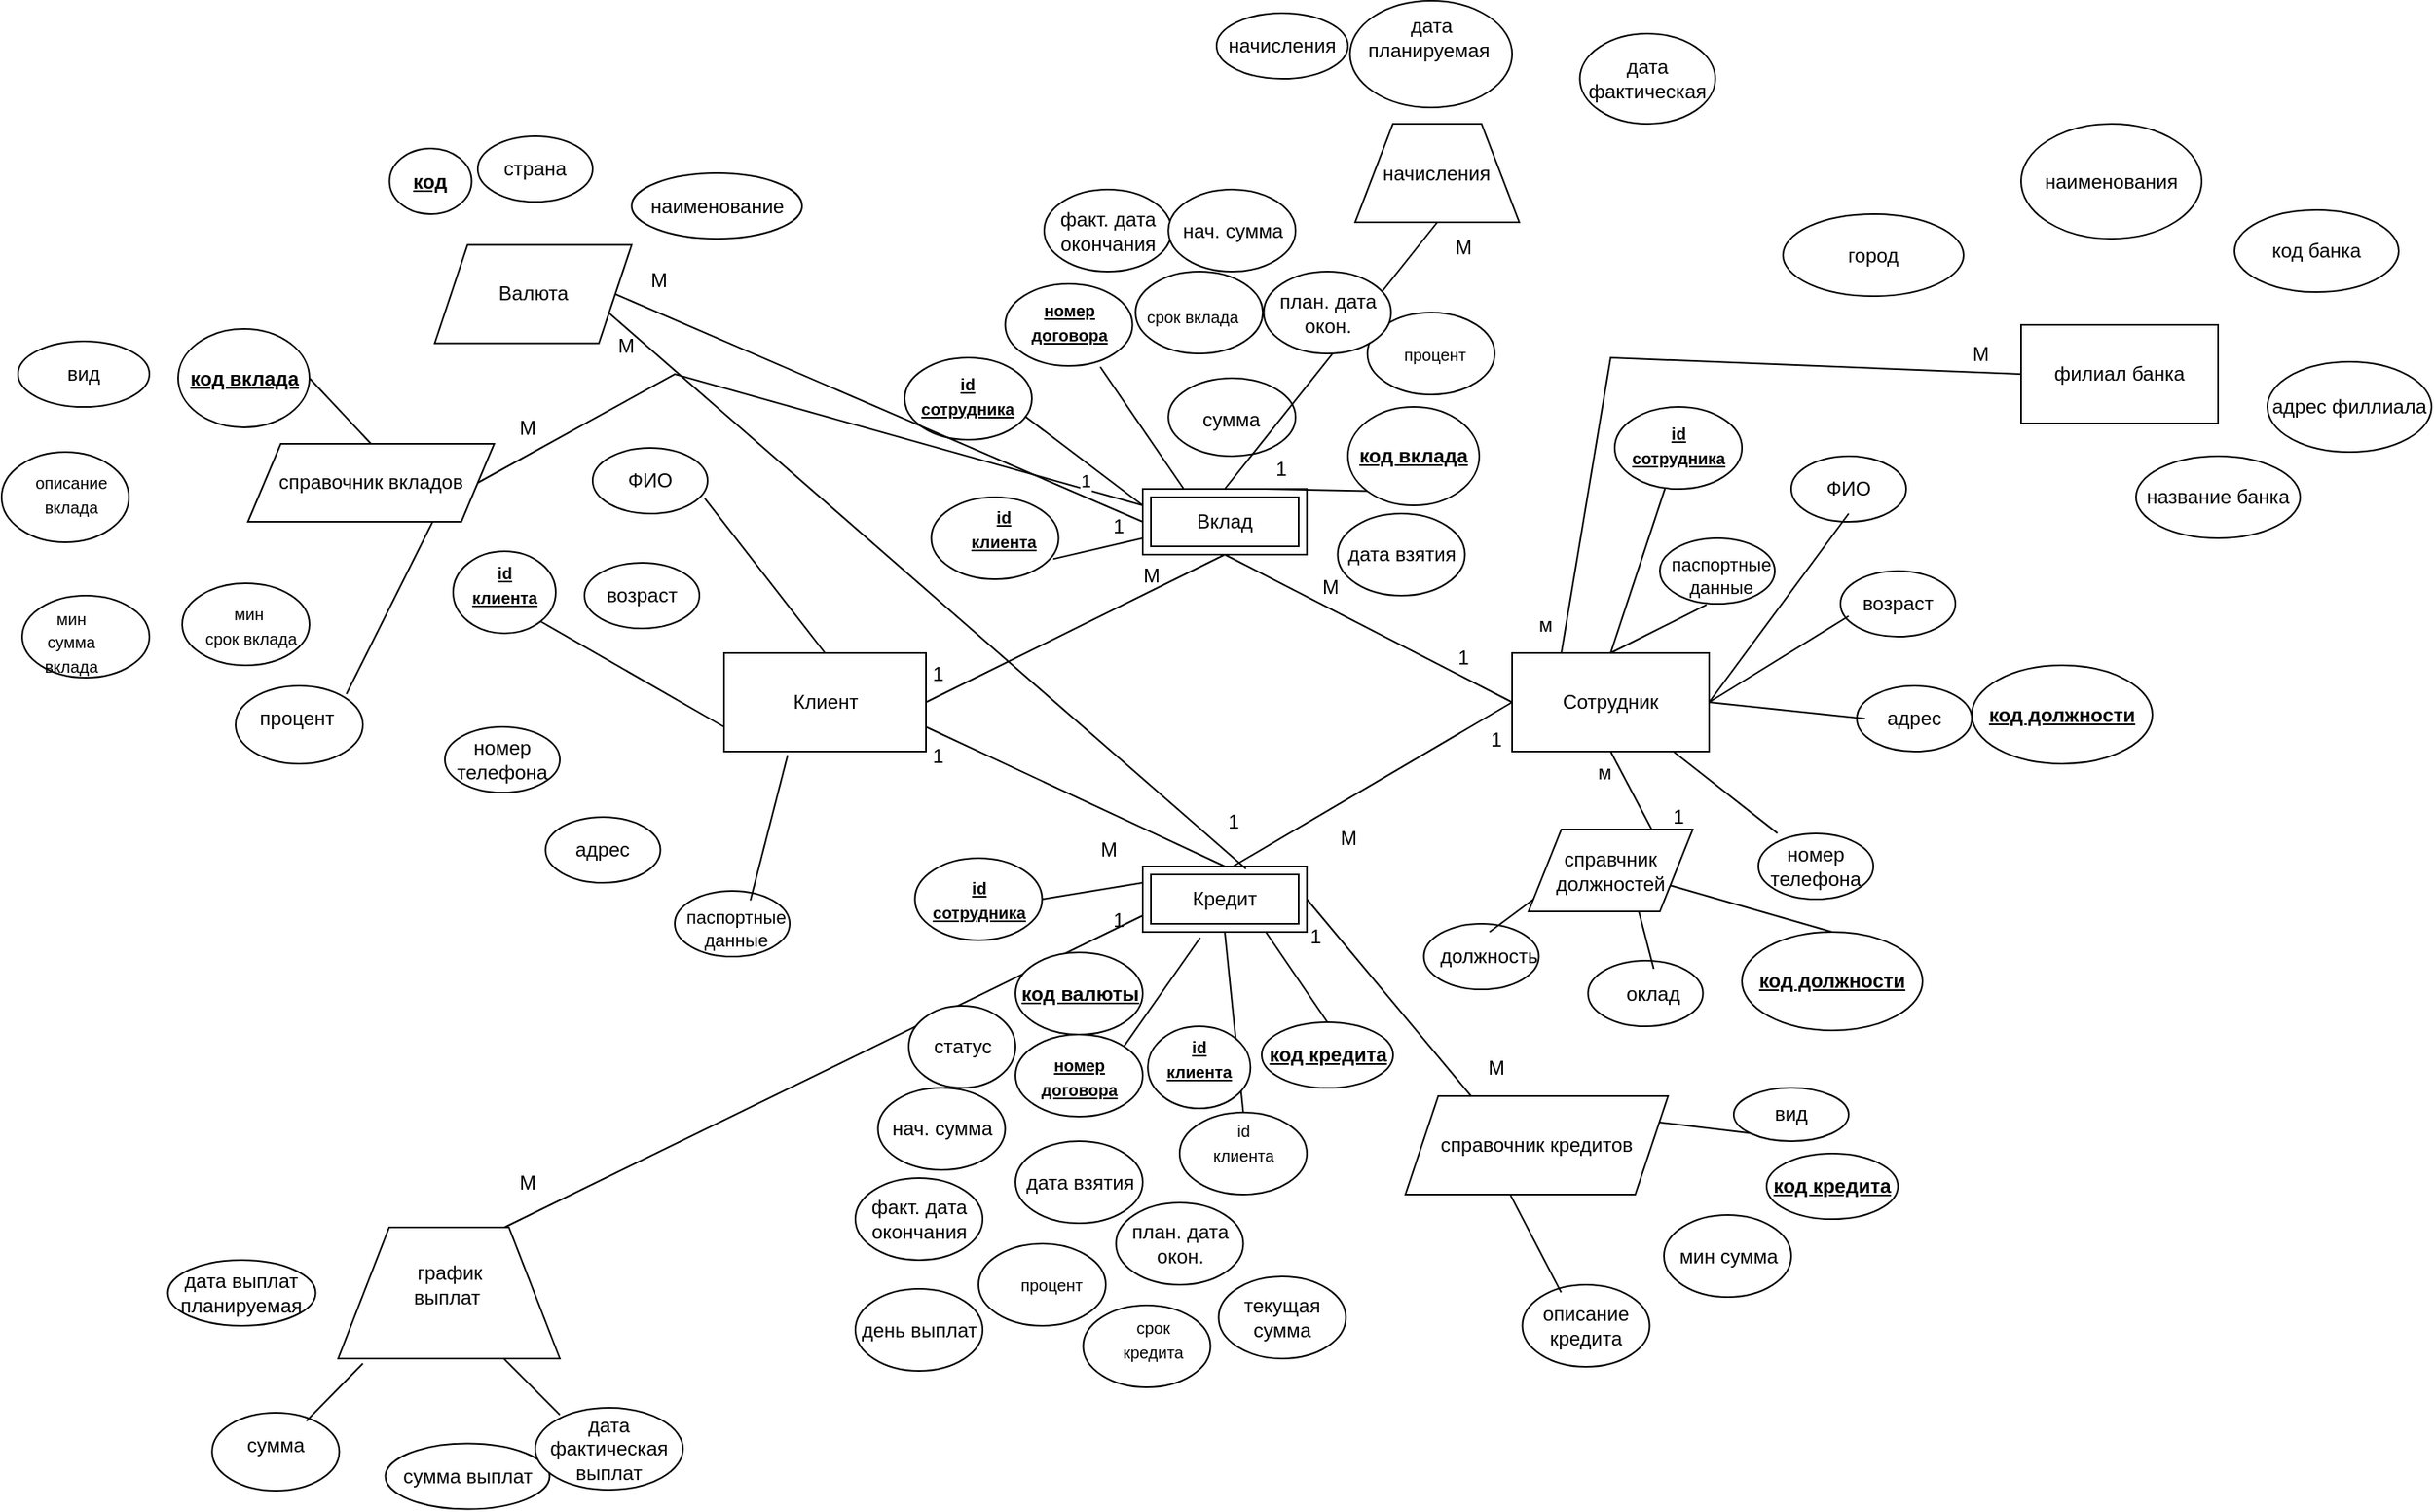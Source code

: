 <mxfile version="21.2.9" type="device">
  <diagram id="R2lEEEUBdFMjLlhIrx00" name="Page-1">
    <mxGraphModel dx="2770" dy="1812" grid="1" gridSize="10" guides="1" tooltips="1" connect="1" arrows="1" fold="1" page="1" pageScale="1" pageWidth="1100" pageHeight="850" math="0" shadow="0" extFonts="Permanent Marker^https://fonts.googleapis.com/css?family=Permanent+Marker">
      <root>
        <mxCell id="0" />
        <mxCell id="1" parent="0" />
        <mxCell id="oNR4TydqRhxskAE6kmzp-1" value="" style="rounded=0;whiteSpace=wrap;html=1;flipH=1;flipV=1;direction=west;" parent="1" vertex="1">
          <mxGeometry x="230" y="340" width="123" height="60" as="geometry" />
        </mxCell>
        <mxCell id="oNR4TydqRhxskAE6kmzp-2" value="Клиент" style="text;strokeColor=none;align=center;fillColor=none;html=1;verticalAlign=middle;whiteSpace=wrap;rounded=0;" parent="1" vertex="1">
          <mxGeometry x="261.5" y="355" width="60" height="30" as="geometry" />
        </mxCell>
        <mxCell id="oNR4TydqRhxskAE6kmzp-7" value="" style="rounded=0;whiteSpace=wrap;html=1;" parent="1" vertex="1">
          <mxGeometry x="710" y="340" width="120" height="60" as="geometry" />
        </mxCell>
        <mxCell id="oNR4TydqRhxskAE6kmzp-8" value="Сотрудник" style="text;strokeColor=none;align=center;fillColor=none;html=1;verticalAlign=middle;whiteSpace=wrap;rounded=0;" parent="1" vertex="1">
          <mxGeometry x="740" y="355" width="60" height="30" as="geometry" />
        </mxCell>
        <mxCell id="oNR4TydqRhxskAE6kmzp-9" value="" style="endArrow=none;html=1;rounded=0;entryX=0;entryY=0.5;entryDx=0;entryDy=0;" parent="1" target="oNR4TydqRhxskAE6kmzp-7" edge="1">
          <mxGeometry width="50" height="50" relative="1" as="geometry">
            <mxPoint x="540" y="470" as="sourcePoint" />
            <mxPoint x="570" y="340" as="targetPoint" />
          </mxGeometry>
        </mxCell>
        <mxCell id="oNR4TydqRhxskAE6kmzp-10" value="" style="endArrow=none;html=1;rounded=0;exitX=0;exitY=0.5;exitDx=0;exitDy=0;entryX=0.5;entryY=1;entryDx=0;entryDy=0;" parent="1" source="oNR4TydqRhxskAE6kmzp-1" target="oNR4TydqRhxskAE6kmzp-11" edge="1">
          <mxGeometry width="50" height="50" relative="1" as="geometry">
            <mxPoint x="520" y="390" as="sourcePoint" />
            <mxPoint x="460" y="370" as="targetPoint" />
          </mxGeometry>
        </mxCell>
        <mxCell id="oNR4TydqRhxskAE6kmzp-11" value="Вклад" style="shape=ext;margin=3;double=1;whiteSpace=wrap;html=1;align=center;" parent="1" vertex="1">
          <mxGeometry x="485" y="240" width="100" height="40" as="geometry" />
        </mxCell>
        <mxCell id="oNR4TydqRhxskAE6kmzp-12" value="Кредит" style="shape=ext;margin=3;double=1;whiteSpace=wrap;html=1;align=center;" parent="1" vertex="1">
          <mxGeometry x="485" y="470" width="100" height="40" as="geometry" />
        </mxCell>
        <mxCell id="oNR4TydqRhxskAE6kmzp-15" value="" style="endArrow=none;html=1;rounded=0;entryX=0.5;entryY=0;entryDx=0;entryDy=0;exitX=0;exitY=0.25;exitDx=0;exitDy=0;" parent="1" source="oNR4TydqRhxskAE6kmzp-1" target="oNR4TydqRhxskAE6kmzp-12" edge="1">
          <mxGeometry relative="1" as="geometry">
            <mxPoint x="535" y="410" as="sourcePoint" />
            <mxPoint x="630" y="360" as="targetPoint" />
          </mxGeometry>
        </mxCell>
        <mxCell id="oNR4TydqRhxskAE6kmzp-16" value="" style="ellipse;whiteSpace=wrap;html=1;" parent="1" vertex="1">
          <mxGeometry x="772.5" y="190" width="77.5" height="50" as="geometry" />
        </mxCell>
        <mxCell id="oNR4TydqRhxskAE6kmzp-17" value="" style="ellipse;whiteSpace=wrap;html=1;" parent="1" vertex="1">
          <mxGeometry x="880" y="220" width="70" height="40" as="geometry" />
        </mxCell>
        <mxCell id="oNR4TydqRhxskAE6kmzp-18" value="" style="ellipse;whiteSpace=wrap;html=1;" parent="1" vertex="1">
          <mxGeometry x="910" y="290" width="70" height="40" as="geometry" />
        </mxCell>
        <mxCell id="oNR4TydqRhxskAE6kmzp-19" value="" style="ellipse;whiteSpace=wrap;html=1;" parent="1" vertex="1">
          <mxGeometry x="920" y="360" width="70" height="40" as="geometry" />
        </mxCell>
        <mxCell id="oNR4TydqRhxskAE6kmzp-20" value="&lt;u&gt;&lt;font style=&quot;font-size: 10px;&quot;&gt;&lt;b&gt;id сотрудника&lt;/b&gt;&lt;/font&gt;&lt;/u&gt;" style="text;strokeColor=none;align=center;fillColor=none;html=1;verticalAlign=middle;whiteSpace=wrap;rounded=0;" parent="1" vertex="1">
          <mxGeometry x="788.75" y="205" width="45" height="15" as="geometry" />
        </mxCell>
        <mxCell id="oNR4TydqRhxskAE6kmzp-24" value="ФИО&lt;span id=&quot;docs-internal-guid-433d567b-7fff-3257-ad19-15e13c9bf4bc&quot;&gt;&lt;/span&gt;&lt;span id=&quot;docs-internal-guid-433d567b-7fff-3257-ad19-15e13c9bf4bc&quot;&gt;&lt;/span&gt;&lt;span id=&quot;docs-internal-guid-433d567b-7fff-3257-ad19-15e13c9bf4bc&quot;&gt;&lt;/span&gt;" style="text;strokeColor=none;align=center;fillColor=none;html=1;verticalAlign=middle;whiteSpace=wrap;rounded=0;" parent="1" vertex="1">
          <mxGeometry x="885" y="225" width="60" height="30" as="geometry" />
        </mxCell>
        <mxCell id="oNR4TydqRhxskAE6kmzp-25" value="возраст" style="text;strokeColor=none;align=center;fillColor=none;html=1;verticalAlign=middle;whiteSpace=wrap;rounded=0;" parent="1" vertex="1">
          <mxGeometry x="915" y="295" width="60" height="30" as="geometry" />
        </mxCell>
        <mxCell id="oNR4TydqRhxskAE6kmzp-26" value="адрес" style="text;strokeColor=none;align=center;fillColor=none;html=1;verticalAlign=middle;whiteSpace=wrap;rounded=0;" parent="1" vertex="1">
          <mxGeometry x="925" y="365" width="60" height="30" as="geometry" />
        </mxCell>
        <mxCell id="oNR4TydqRhxskAE6kmzp-27" value="" style="ellipse;whiteSpace=wrap;html=1;" parent="1" vertex="1">
          <mxGeometry x="860" y="450" width="70" height="40" as="geometry" />
        </mxCell>
        <mxCell id="oNR4TydqRhxskAE6kmzp-28" value="номер телефона" style="text;strokeColor=none;align=center;fillColor=none;html=1;verticalAlign=middle;whiteSpace=wrap;rounded=0;" parent="1" vertex="1">
          <mxGeometry x="865" y="455" width="60" height="30" as="geometry" />
        </mxCell>
        <mxCell id="oNR4TydqRhxskAE6kmzp-29" value="" style="ellipse;whiteSpace=wrap;html=1;" parent="1" vertex="1">
          <mxGeometry x="800" y="270" width="70" height="40" as="geometry" />
        </mxCell>
        <mxCell id="oNR4TydqRhxskAE6kmzp-30" value="паспортные данные" style="text;strokeColor=none;align=center;fillColor=none;html=1;verticalAlign=middle;whiteSpace=wrap;rounded=0;fontSize=11;" parent="1" vertex="1">
          <mxGeometry x="805" y="275" width="65" height="35" as="geometry" />
        </mxCell>
        <mxCell id="oNR4TydqRhxskAE6kmzp-31" value="" style="ellipse;whiteSpace=wrap;html=1;" parent="1" vertex="1">
          <mxGeometry x="656.25" y="505" width="70" height="40" as="geometry" />
        </mxCell>
        <mxCell id="oNR4TydqRhxskAE6kmzp-32" value="должность" style="text;strokeColor=none;align=center;fillColor=none;html=1;verticalAlign=middle;whiteSpace=wrap;rounded=0;" parent="1" vertex="1">
          <mxGeometry x="666.25" y="510" width="60" height="30" as="geometry" />
        </mxCell>
        <mxCell id="oNR4TydqRhxskAE6kmzp-33" value="" style="ellipse;whiteSpace=wrap;html=1;" parent="1" vertex="1">
          <mxGeometry x="756.25" y="527.5" width="70" height="40" as="geometry" />
        </mxCell>
        <mxCell id="oNR4TydqRhxskAE6kmzp-35" value="оклад" style="text;strokeColor=none;align=center;fillColor=none;html=1;verticalAlign=middle;whiteSpace=wrap;rounded=0;" parent="1" vertex="1">
          <mxGeometry x="766.25" y="532.5" width="60" height="30" as="geometry" />
        </mxCell>
        <mxCell id="oNR4TydqRhxskAE6kmzp-40" value="" style="endArrow=none;html=1;rounded=0;entryX=0.5;entryY=0;entryDx=0;entryDy=0;" parent="1" source="oNR4TydqRhxskAE6kmzp-16" target="oNR4TydqRhxskAE6kmzp-7" edge="1">
          <mxGeometry relative="1" as="geometry">
            <mxPoint x="480" y="330" as="sourcePoint" />
            <mxPoint x="640" y="330" as="targetPoint" />
          </mxGeometry>
        </mxCell>
        <mxCell id="oNR4TydqRhxskAE6kmzp-46" value="" style="endArrow=none;html=1;rounded=0;entryX=0.406;entryY=1.015;entryDx=0;entryDy=0;entryPerimeter=0;exitX=0.5;exitY=0;exitDx=0;exitDy=0;" parent="1" source="oNR4TydqRhxskAE6kmzp-7" target="oNR4TydqRhxskAE6kmzp-29" edge="1">
          <mxGeometry relative="1" as="geometry">
            <mxPoint x="480" y="330" as="sourcePoint" />
            <mxPoint x="640" y="330" as="targetPoint" />
          </mxGeometry>
        </mxCell>
        <mxCell id="oNR4TydqRhxskAE6kmzp-47" value="" style="endArrow=none;html=1;rounded=0;entryX=0.5;entryY=1;entryDx=0;entryDy=0;exitX=1;exitY=0.5;exitDx=0;exitDy=0;" parent="1" source="oNR4TydqRhxskAE6kmzp-7" target="oNR4TydqRhxskAE6kmzp-24" edge="1">
          <mxGeometry relative="1" as="geometry">
            <mxPoint x="480" y="330" as="sourcePoint" />
            <mxPoint x="640" y="330" as="targetPoint" />
            <Array as="points" />
          </mxGeometry>
        </mxCell>
        <mxCell id="oNR4TydqRhxskAE6kmzp-48" value="" style="endArrow=none;html=1;rounded=0;entryX=1;entryY=0.5;entryDx=0;entryDy=0;exitX=0;exitY=0.75;exitDx=0;exitDy=0;" parent="1" source="oNR4TydqRhxskAE6kmzp-25" target="oNR4TydqRhxskAE6kmzp-7" edge="1">
          <mxGeometry relative="1" as="geometry">
            <mxPoint x="480" y="330" as="sourcePoint" />
            <mxPoint x="640" y="330" as="targetPoint" />
          </mxGeometry>
        </mxCell>
        <mxCell id="oNR4TydqRhxskAE6kmzp-49" value="" style="endArrow=none;html=1;rounded=0;entryX=0.5;entryY=0;entryDx=0;entryDy=0;" parent="1" target="oNR4TydqRhxskAE6kmzp-32" edge="1">
          <mxGeometry relative="1" as="geometry">
            <mxPoint x="750" y="470" as="sourcePoint" />
            <mxPoint x="640" y="330" as="targetPoint" />
          </mxGeometry>
        </mxCell>
        <mxCell id="oNR4TydqRhxskAE6kmzp-50" value="" style="endArrow=none;html=1;rounded=0;entryX=0.166;entryY=-0.005;entryDx=0;entryDy=0;entryPerimeter=0;" parent="1" source="oNR4TydqRhxskAE6kmzp-7" target="oNR4TydqRhxskAE6kmzp-27" edge="1">
          <mxGeometry relative="1" as="geometry">
            <mxPoint x="925" y="530" as="sourcePoint" />
            <mxPoint x="1085" y="530" as="targetPoint" />
            <Array as="points" />
          </mxGeometry>
        </mxCell>
        <mxCell id="oNR4TydqRhxskAE6kmzp-52" value="" style="endArrow=none;html=1;rounded=0;entryX=0;entryY=0.5;entryDx=0;entryDy=0;" parent="1" target="oNR4TydqRhxskAE6kmzp-26" edge="1">
          <mxGeometry relative="1" as="geometry">
            <mxPoint x="830" y="370" as="sourcePoint" />
            <mxPoint x="770" y="290" as="targetPoint" />
          </mxGeometry>
        </mxCell>
        <mxCell id="oNR4TydqRhxskAE6kmzp-53" value="" style="endArrow=none;html=1;rounded=0;entryX=0.5;entryY=0;entryDx=0;entryDy=0;" parent="1" target="oNR4TydqRhxskAE6kmzp-35" edge="1">
          <mxGeometry relative="1" as="geometry">
            <mxPoint x="780" y="470" as="sourcePoint" />
            <mxPoint x="770" y="290" as="targetPoint" />
          </mxGeometry>
        </mxCell>
        <mxCell id="oNR4TydqRhxskAE6kmzp-58" value="" style="ellipse;whiteSpace=wrap;html=1;" parent="1" vertex="1">
          <mxGeometry x="340" y="160" width="77.5" height="50" as="geometry" />
        </mxCell>
        <mxCell id="oNR4TydqRhxskAE6kmzp-59" value="&lt;span&gt;&lt;font style=&quot;font-size: 10px;&quot;&gt;&lt;span&gt;&lt;b&gt;&lt;u&gt;id сотрудника&lt;/u&gt;&lt;/b&gt;&lt;/span&gt;&lt;/font&gt;&lt;/span&gt;" style="text;strokeColor=none;align=center;fillColor=none;html=1;verticalAlign=middle;whiteSpace=wrap;rounded=0;fontStyle=0" parent="1" vertex="1">
          <mxGeometry x="356.25" y="175" width="45" height="15" as="geometry" />
        </mxCell>
        <mxCell id="oNR4TydqRhxskAE6kmzp-60" value="" style="ellipse;whiteSpace=wrap;html=1;" parent="1" vertex="1">
          <mxGeometry x="346.25" y="465" width="77.5" height="50" as="geometry" />
        </mxCell>
        <mxCell id="oNR4TydqRhxskAE6kmzp-61" value="&lt;font style=&quot;font-size: 10px;&quot;&gt;&lt;u&gt;&lt;b&gt;id сотрудника&lt;/b&gt;&lt;/u&gt;&lt;/font&gt;" style="text;strokeColor=none;align=center;fillColor=none;html=1;verticalAlign=middle;whiteSpace=wrap;rounded=0;" parent="1" vertex="1">
          <mxGeometry x="362.5" y="482.5" width="45" height="15" as="geometry" />
        </mxCell>
        <mxCell id="oNR4TydqRhxskAE6kmzp-62" value="" style="ellipse;whiteSpace=wrap;html=1;" parent="1" vertex="1">
          <mxGeometry x="65" y="278" width="62.5" height="50" as="geometry" />
        </mxCell>
        <mxCell id="oNR4TydqRhxskAE6kmzp-63" value="&lt;u&gt;&lt;font style=&quot;font-size: 10px;&quot;&gt;&lt;b&gt;id клиента&lt;/b&gt;&lt;/font&gt;&lt;/u&gt;" style="text;strokeColor=none;align=center;fillColor=none;html=1;verticalAlign=middle;whiteSpace=wrap;rounded=0;" parent="1" vertex="1">
          <mxGeometry x="73.75" y="290" width="45" height="15" as="geometry" />
        </mxCell>
        <mxCell id="oNR4TydqRhxskAE6kmzp-64" value="" style="ellipse;whiteSpace=wrap;html=1;" parent="1" vertex="1">
          <mxGeometry x="401.25" y="115" width="77.5" height="50" as="geometry" />
        </mxCell>
        <mxCell id="oNR4TydqRhxskAE6kmzp-65" value="&lt;span style=&quot;font-size: 10px;&quot;&gt;&lt;b&gt;&lt;u&gt;номер договора&lt;/u&gt;&lt;/b&gt;&lt;/span&gt;" style="text;strokeColor=none;align=center;fillColor=none;html=1;verticalAlign=middle;whiteSpace=wrap;rounded=0;fontStyle=0" parent="1" vertex="1">
          <mxGeometry x="417.5" y="130" width="45" height="15" as="geometry" />
        </mxCell>
        <mxCell id="oNR4TydqRhxskAE6kmzp-67" value="" style="ellipse;whiteSpace=wrap;html=1;" parent="1" vertex="1">
          <mxGeometry x="407.5" y="572.5" width="77.5" height="50" as="geometry" />
        </mxCell>
        <mxCell id="oNR4TydqRhxskAE6kmzp-68" value="&lt;span style=&quot;font-size: 10px;&quot;&gt;&lt;b&gt;&lt;u&gt;номер договора&lt;/u&gt;&lt;/b&gt;&lt;/span&gt;" style="text;strokeColor=none;align=center;fillColor=none;html=1;verticalAlign=middle;whiteSpace=wrap;rounded=0;fontStyle=0" parent="1" vertex="1">
          <mxGeometry x="423.75" y="590" width="45" height="15" as="geometry" />
        </mxCell>
        <mxCell id="oNR4TydqRhxskAE6kmzp-70" value="" style="ellipse;whiteSpace=wrap;html=1;" parent="1" vertex="1">
          <mxGeometry x="507.5" y="620" width="77.5" height="50" as="geometry" />
        </mxCell>
        <mxCell id="oNR4TydqRhxskAE6kmzp-71" value="&lt;span&gt;&lt;font style=&quot;font-size: 10px;&quot;&gt;&lt;span&gt;id клиента&lt;/span&gt;&lt;/font&gt;&lt;/span&gt;" style="text;strokeColor=none;align=center;fillColor=none;html=1;verticalAlign=middle;whiteSpace=wrap;rounded=0;fontStyle=0" parent="1" vertex="1">
          <mxGeometry x="523.75" y="630" width="45" height="15" as="geometry" />
        </mxCell>
        <mxCell id="oNR4TydqRhxskAE6kmzp-72" value="" style="ellipse;whiteSpace=wrap;html=1;" parent="1" vertex="1">
          <mxGeometry x="356.25" y="245" width="77.5" height="50" as="geometry" />
        </mxCell>
        <mxCell id="oNR4TydqRhxskAE6kmzp-73" value="&lt;span&gt;&lt;font style=&quot;font-size: 10px;&quot;&gt;&lt;span&gt;&lt;b&gt;&lt;u&gt;id клиента&lt;/u&gt;&lt;/b&gt;&lt;/span&gt;&lt;/font&gt;&lt;/span&gt;" style="text;strokeColor=none;align=center;fillColor=none;html=1;verticalAlign=middle;whiteSpace=wrap;rounded=0;fontStyle=0" parent="1" vertex="1">
          <mxGeometry x="377.5" y="255" width="45" height="17.5" as="geometry" />
        </mxCell>
        <mxCell id="oNR4TydqRhxskAE6kmzp-77" value="" style="ellipse;whiteSpace=wrap;html=1;" parent="1" vertex="1">
          <mxGeometry x="-210" y="217.5" width="77.5" height="55" as="geometry" />
        </mxCell>
        <mxCell id="oNR4TydqRhxskAE6kmzp-78" value="&lt;span style=&quot;font-size: 10px;&quot;&gt;&lt;span&gt;&lt;span&gt;описание вклада&lt;/span&gt;&lt;/span&gt;&lt;/span&gt;" style="text;strokeColor=none;align=center;fillColor=none;html=1;verticalAlign=middle;whiteSpace=wrap;rounded=0;fontStyle=0" parent="1" vertex="1">
          <mxGeometry x="-190" y="235" width="45" height="15" as="geometry" />
        </mxCell>
        <mxCell id="oNR4TydqRhxskAE6kmzp-80" value="" style="ellipse;whiteSpace=wrap;html=1;" parent="1" vertex="1">
          <mxGeometry x="-100" y="297.5" width="77.5" height="50" as="geometry" />
        </mxCell>
        <mxCell id="oNR4TydqRhxskAE6kmzp-81" value="&lt;div style=&quot;&quot;&gt;&lt;span style=&quot;font-size: 10px; background-color: initial;&quot;&gt;мин&amp;nbsp;&lt;/span&gt;&lt;/div&gt;&lt;div style=&quot;&quot;&gt;&lt;span style=&quot;font-size: 10px; background-color: initial;&quot;&gt;срок вклада&lt;/span&gt;&lt;/div&gt;&lt;span id=&quot;docs-internal-guid-98b2df51-7fff-02cc-35b9-9155e694b9e8&quot;&gt;&lt;/span&gt;" style="text;strokeColor=none;align=center;fillColor=none;html=1;verticalAlign=middle;whiteSpace=wrap;rounded=0;fontStyle=0" parent="1" vertex="1">
          <mxGeometry x="-100" y="315" width="83.75" height="15" as="geometry" />
        </mxCell>
        <mxCell id="oNR4TydqRhxskAE6kmzp-84" value="" style="ellipse;whiteSpace=wrap;html=1;" parent="1" vertex="1">
          <mxGeometry x="-197.5" y="305" width="77.5" height="50" as="geometry" />
        </mxCell>
        <mxCell id="oNR4TydqRhxskAE6kmzp-85" value="&lt;span style=&quot;font-size: 10px;&quot;&gt;мин сумма вклада&lt;/span&gt;" style="text;strokeColor=none;align=center;fillColor=none;html=1;verticalAlign=middle;whiteSpace=wrap;rounded=0;fontStyle=0" parent="1" vertex="1">
          <mxGeometry x="-190" y="325" width="45" height="15" as="geometry" />
        </mxCell>
        <mxCell id="oNR4TydqRhxskAE6kmzp-86" value="" style="ellipse;whiteSpace=wrap;html=1;" parent="1" vertex="1">
          <mxGeometry x="621.88" y="132.5" width="77.5" height="50" as="geometry" />
        </mxCell>
        <mxCell id="oNR4TydqRhxskAE6kmzp-87" value="&lt;span style=&quot;font-size: 10px;&quot;&gt;процент&amp;nbsp;&lt;/span&gt;" style="text;strokeColor=none;align=center;fillColor=none;html=1;verticalAlign=middle;whiteSpace=wrap;rounded=0;fontStyle=0" parent="1" vertex="1">
          <mxGeometry x="641.88" y="150" width="45" height="15" as="geometry" />
        </mxCell>
        <mxCell id="oNR4TydqRhxskAE6kmzp-93" value="" style="ellipse;whiteSpace=wrap;html=1;" parent="1" vertex="1">
          <mxGeometry x="480.63" y="107.5" width="77.5" height="50" as="geometry" />
        </mxCell>
        <mxCell id="oNR4TydqRhxskAE6kmzp-94" value="&lt;span style=&quot;font-size: 10px;&quot;&gt;срок вклада&lt;/span&gt;" style="text;strokeColor=none;align=center;fillColor=none;html=1;verticalAlign=middle;whiteSpace=wrap;rounded=0;fontStyle=0" parent="1" vertex="1">
          <mxGeometry x="471.25" y="127.5" width="88.75" height="15" as="geometry" />
        </mxCell>
        <mxCell id="oNR4TydqRhxskAE6kmzp-102" value="" style="endArrow=none;html=1;rounded=0;entryX=0.25;entryY=0;entryDx=0;entryDy=0;exitX=0.747;exitY=1.013;exitDx=0;exitDy=0;exitPerimeter=0;" parent="1" source="oNR4TydqRhxskAE6kmzp-64" target="oNR4TydqRhxskAE6kmzp-11" edge="1">
          <mxGeometry relative="1" as="geometry">
            <mxPoint x="430" y="390" as="sourcePoint" />
            <mxPoint x="590" y="390" as="targetPoint" />
          </mxGeometry>
        </mxCell>
        <mxCell id="oNR4TydqRhxskAE6kmzp-105" value="" style="endArrow=none;html=1;rounded=0;exitX=0.95;exitY=0.719;exitDx=0;exitDy=0;exitPerimeter=0;entryX=0;entryY=0.25;entryDx=0;entryDy=0;" parent="1" source="oNR4TydqRhxskAE6kmzp-58" target="oNR4TydqRhxskAE6kmzp-11" edge="1">
          <mxGeometry relative="1" as="geometry">
            <mxPoint x="430" y="390" as="sourcePoint" />
            <mxPoint x="590" y="390" as="targetPoint" />
          </mxGeometry>
        </mxCell>
        <mxCell id="oNR4TydqRhxskAE6kmzp-110" value="" style="endArrow=none;html=1;rounded=0;exitX=0.958;exitY=0.754;exitDx=0;exitDy=0;exitPerimeter=0;entryX=0;entryY=0.75;entryDx=0;entryDy=0;" parent="1" source="oNR4TydqRhxskAE6kmzp-72" target="oNR4TydqRhxskAE6kmzp-11" edge="1">
          <mxGeometry relative="1" as="geometry">
            <mxPoint x="430" y="390" as="sourcePoint" />
            <mxPoint x="590" y="390" as="targetPoint" />
          </mxGeometry>
        </mxCell>
        <mxCell id="oNR4TydqRhxskAE6kmzp-115" value="описание кредита" style="ellipse;whiteSpace=wrap;html=1;" parent="1" vertex="1">
          <mxGeometry x="716.25" y="725" width="77.5" height="50" as="geometry" />
        </mxCell>
        <mxCell id="oNR4TydqRhxskAE6kmzp-121" value="" style="ellipse;whiteSpace=wrap;html=1;" parent="1" vertex="1">
          <mxGeometry x="150" y="215" width="70" height="40" as="geometry" />
        </mxCell>
        <mxCell id="oNR4TydqRhxskAE6kmzp-122" value="ФИО&lt;span id=&quot;docs-internal-guid-433d567b-7fff-3257-ad19-15e13c9bf4bc&quot;&gt;&lt;/span&gt;&lt;span id=&quot;docs-internal-guid-433d567b-7fff-3257-ad19-15e13c9bf4bc&quot;&gt;&lt;/span&gt;&lt;span id=&quot;docs-internal-guid-433d567b-7fff-3257-ad19-15e13c9bf4bc&quot;&gt;&lt;/span&gt;" style="text;strokeColor=none;align=center;fillColor=none;html=1;verticalAlign=middle;whiteSpace=wrap;rounded=0;" parent="1" vertex="1">
          <mxGeometry x="155" y="220" width="60" height="30" as="geometry" />
        </mxCell>
        <mxCell id="oNR4TydqRhxskAE6kmzp-123" value="" style="ellipse;whiteSpace=wrap;html=1;" parent="1" vertex="1">
          <mxGeometry x="145" y="285" width="70" height="40" as="geometry" />
        </mxCell>
        <mxCell id="oNR4TydqRhxskAE6kmzp-124" value="возраст" style="text;strokeColor=none;align=center;fillColor=none;html=1;verticalAlign=middle;whiteSpace=wrap;rounded=0;" parent="1" vertex="1">
          <mxGeometry x="150" y="290" width="60" height="30" as="geometry" />
        </mxCell>
        <mxCell id="oNR4TydqRhxskAE6kmzp-127" value="" style="ellipse;whiteSpace=wrap;html=1;" parent="1" vertex="1">
          <mxGeometry x="121.25" y="440" width="70" height="40" as="geometry" />
        </mxCell>
        <mxCell id="oNR4TydqRhxskAE6kmzp-128" value="адрес" style="text;strokeColor=none;align=center;fillColor=none;html=1;verticalAlign=middle;whiteSpace=wrap;rounded=0;" parent="1" vertex="1">
          <mxGeometry x="126.25" y="445" width="60" height="30" as="geometry" />
        </mxCell>
        <mxCell id="oNR4TydqRhxskAE6kmzp-129" value="" style="ellipse;whiteSpace=wrap;html=1;" parent="1" vertex="1">
          <mxGeometry x="60" y="385" width="70" height="40" as="geometry" />
        </mxCell>
        <mxCell id="oNR4TydqRhxskAE6kmzp-130" value="номер телефона" style="text;strokeColor=none;align=center;fillColor=none;html=1;verticalAlign=middle;whiteSpace=wrap;rounded=0;" parent="1" vertex="1">
          <mxGeometry x="65" y="390" width="60" height="30" as="geometry" />
        </mxCell>
        <mxCell id="oNR4TydqRhxskAE6kmzp-131" value="" style="ellipse;whiteSpace=wrap;html=1;" parent="1" vertex="1">
          <mxGeometry x="200" y="485" width="70" height="40" as="geometry" />
        </mxCell>
        <mxCell id="oNR4TydqRhxskAE6kmzp-132" value="паспортные данные" style="text;strokeColor=none;align=center;fillColor=none;html=1;verticalAlign=middle;whiteSpace=wrap;rounded=0;fontSize=11;" parent="1" vertex="1">
          <mxGeometry x="205" y="490" width="65" height="35" as="geometry" />
        </mxCell>
        <mxCell id="oNR4TydqRhxskAE6kmzp-133" value="" style="endArrow=none;html=1;rounded=0;entryX=0.315;entryY=1.038;entryDx=0;entryDy=0;entryPerimeter=0;exitX=0.632;exitY=0.02;exitDx=0;exitDy=0;exitPerimeter=0;" parent="1" source="oNR4TydqRhxskAE6kmzp-132" target="oNR4TydqRhxskAE6kmzp-1" edge="1">
          <mxGeometry width="50" height="50" relative="1" as="geometry">
            <mxPoint x="240" y="480" as="sourcePoint" />
            <mxPoint x="590" y="430" as="targetPoint" />
          </mxGeometry>
        </mxCell>
        <mxCell id="oNR4TydqRhxskAE6kmzp-135" value="" style="ellipse;whiteSpace=wrap;html=1;" parent="1" vertex="1">
          <mxGeometry x="611.25" y="-57.5" width="98.75" height="65" as="geometry" />
        </mxCell>
        <mxCell id="oNR4TydqRhxskAE6kmzp-137" value="дата планируемая&amp;nbsp;" style="text;strokeColor=none;align=center;fillColor=none;html=1;verticalAlign=middle;whiteSpace=wrap;rounded=0;" parent="1" vertex="1">
          <mxGeometry x="641.25" y="-47.5" width="40" height="25" as="geometry" />
        </mxCell>
        <mxCell id="oNR4TydqRhxskAE6kmzp-140" value="" style="ellipse;whiteSpace=wrap;html=1;" parent="1" vertex="1">
          <mxGeometry x="500.63" y="172.5" width="77.5" height="47.5" as="geometry" />
        </mxCell>
        <mxCell id="oNR4TydqRhxskAE6kmzp-141" value="сумма" style="text;strokeColor=none;align=center;fillColor=none;html=1;verticalAlign=middle;whiteSpace=wrap;rounded=0;" parent="1" vertex="1">
          <mxGeometry x="509.38" y="182.5" width="60" height="30" as="geometry" />
        </mxCell>
        <mxCell id="oNR4TydqRhxskAE6kmzp-142" value="" style="ellipse;whiteSpace=wrap;html=1;" parent="1" vertex="1">
          <mxGeometry x="-67.5" y="360" width="77.5" height="47.5" as="geometry" />
        </mxCell>
        <mxCell id="oNR4TydqRhxskAE6kmzp-143" value="процент" style="text;strokeColor=none;align=center;fillColor=none;html=1;verticalAlign=middle;whiteSpace=wrap;rounded=0;" parent="1" vertex="1">
          <mxGeometry x="-60" y="365" width="60" height="30" as="geometry" />
        </mxCell>
        <mxCell id="oNR4TydqRhxskAE6kmzp-146" value="" style="endArrow=none;html=1;rounded=0;entryX=0.975;entryY=0.766;entryDx=0;entryDy=0;entryPerimeter=0;exitX=0.5;exitY=1;exitDx=0;exitDy=0;" parent="1" source="oNR4TydqRhxskAE6kmzp-1" target="oNR4TydqRhxskAE6kmzp-121" edge="1">
          <mxGeometry width="50" height="50" relative="1" as="geometry">
            <mxPoint x="600" y="420" as="sourcePoint" />
            <mxPoint x="650" y="370" as="targetPoint" />
          </mxGeometry>
        </mxCell>
        <mxCell id="oNR4TydqRhxskAE6kmzp-150" value="" style="ellipse;whiteSpace=wrap;html=1;" parent="1" vertex="1">
          <mxGeometry x="385" y="700" width="77.5" height="50" as="geometry" />
        </mxCell>
        <mxCell id="oNR4TydqRhxskAE6kmzp-151" value="&lt;span style=&quot;font-size: 10px;&quot;&gt;процент&amp;nbsp;&lt;/span&gt;" style="text;strokeColor=none;align=center;fillColor=none;html=1;verticalAlign=middle;whiteSpace=wrap;rounded=0;fontStyle=0" parent="1" vertex="1">
          <mxGeometry x="382.5" y="717.5" width="96.25" height="15" as="geometry" />
        </mxCell>
        <mxCell id="oNR4TydqRhxskAE6kmzp-152" value="" style="ellipse;whiteSpace=wrap;html=1;" parent="1" vertex="1">
          <mxGeometry x="448.75" y="737.5" width="77.5" height="50" as="geometry" />
        </mxCell>
        <mxCell id="oNR4TydqRhxskAE6kmzp-153" value="&lt;span style=&quot;font-size: 10px;&quot;&gt;срок кредита&lt;/span&gt;" style="text;strokeColor=none;align=center;fillColor=none;html=1;verticalAlign=middle;whiteSpace=wrap;rounded=0;fontStyle=0" parent="1" vertex="1">
          <mxGeometry x="468.75" y="737.5" width="45" height="40" as="geometry" />
        </mxCell>
        <mxCell id="oNR4TydqRhxskAE6kmzp-154" value="" style="ellipse;whiteSpace=wrap;html=1;" parent="1" vertex="1">
          <mxGeometry x="-81.83" y="803" width="77.5" height="47.5" as="geometry" />
        </mxCell>
        <mxCell id="oNR4TydqRhxskAE6kmzp-155" value="сумма" style="text;strokeColor=none;align=center;fillColor=none;html=1;verticalAlign=middle;whiteSpace=wrap;rounded=0;" parent="1" vertex="1">
          <mxGeometry x="-73.08" y="808" width="60" height="30" as="geometry" />
        </mxCell>
        <mxCell id="oNR4TydqRhxskAE6kmzp-162" value="" style="endArrow=none;html=1;rounded=0;entryX=0;entryY=0.25;entryDx=0;entryDy=0;exitX=1;exitY=0.5;exitDx=0;exitDy=0;" parent="1" source="oNR4TydqRhxskAE6kmzp-60" target="oNR4TydqRhxskAE6kmzp-12" edge="1">
          <mxGeometry width="50" height="50" relative="1" as="geometry">
            <mxPoint x="460" y="400" as="sourcePoint" />
            <mxPoint x="510" y="350" as="targetPoint" />
          </mxGeometry>
        </mxCell>
        <mxCell id="oNR4TydqRhxskAE6kmzp-163" value="" style="endArrow=none;html=1;rounded=0;entryX=0.35;entryY=1.088;entryDx=0;entryDy=0;entryPerimeter=0;exitX=1;exitY=0;exitDx=0;exitDy=0;" parent="1" source="oNR4TydqRhxskAE6kmzp-67" target="oNR4TydqRhxskAE6kmzp-12" edge="1">
          <mxGeometry width="50" height="50" relative="1" as="geometry">
            <mxPoint x="460" y="400" as="sourcePoint" />
            <mxPoint x="510" y="350" as="targetPoint" />
          </mxGeometry>
        </mxCell>
        <mxCell id="oNR4TydqRhxskAE6kmzp-164" value="" style="endArrow=none;html=1;rounded=0;entryX=0.5;entryY=1;entryDx=0;entryDy=0;exitX=0.5;exitY=0;exitDx=0;exitDy=0;" parent="1" source="oNR4TydqRhxskAE6kmzp-70" target="oNR4TydqRhxskAE6kmzp-12" edge="1">
          <mxGeometry width="50" height="50" relative="1" as="geometry">
            <mxPoint x="460" y="400" as="sourcePoint" />
            <mxPoint x="510" y="350" as="targetPoint" />
          </mxGeometry>
        </mxCell>
        <mxCell id="vTZUlPKoxfE3niIYJKXx-1" value="Валюта" style="shape=parallelogram;perimeter=parallelogramPerimeter;whiteSpace=wrap;html=1;fixedSize=1;" parent="1" vertex="1">
          <mxGeometry x="53.75" y="91.25" width="120" height="60" as="geometry" />
        </mxCell>
        <mxCell id="vTZUlPKoxfE3niIYJKXx-2" value="&lt;b&gt;&lt;u&gt;код&lt;/u&gt;&lt;/b&gt;" style="ellipse;whiteSpace=wrap;html=1;" parent="1" vertex="1">
          <mxGeometry x="26.25" y="32.5" width="50" height="40" as="geometry" />
        </mxCell>
        <mxCell id="vTZUlPKoxfE3niIYJKXx-3" value="страна" style="ellipse;whiteSpace=wrap;html=1;" parent="1" vertex="1">
          <mxGeometry x="80" y="25" width="70" height="40" as="geometry" />
        </mxCell>
        <mxCell id="vTZUlPKoxfE3niIYJKXx-4" value="наименование" style="ellipse;whiteSpace=wrap;html=1;" parent="1" vertex="1">
          <mxGeometry x="173.75" y="47.5" width="103.75" height="40" as="geometry" />
        </mxCell>
        <mxCell id="vTZUlPKoxfE3niIYJKXx-6" value="справочник вкладов" style="shape=parallelogram;perimeter=parallelogramPerimeter;whiteSpace=wrap;html=1;fixedSize=1;" parent="1" vertex="1">
          <mxGeometry x="-60" y="212.5" width="150" height="47.5" as="geometry" />
        </mxCell>
        <mxCell id="vTZUlPKoxfE3niIYJKXx-8" value="вид" style="ellipse;whiteSpace=wrap;html=1;" parent="1" vertex="1">
          <mxGeometry x="-200" y="150" width="80" height="40" as="geometry" />
        </mxCell>
        <mxCell id="vTZUlPKoxfE3niIYJKXx-20" value="&lt;b&gt;&lt;u&gt;код вклада&lt;/u&gt;&lt;/b&gt;" style="ellipse;whiteSpace=wrap;html=1;" parent="1" vertex="1">
          <mxGeometry x="-102.5" y="142.5" width="80" height="60" as="geometry" />
        </mxCell>
        <mxCell id="vTZUlPKoxfE3niIYJKXx-21" value="" style="endArrow=none;html=1;rounded=0;entryX=0.5;entryY=1;entryDx=0;entryDy=0;exitX=0;exitY=0.5;exitDx=0;exitDy=0;" parent="1" source="oNR4TydqRhxskAE6kmzp-7" target="oNR4TydqRhxskAE6kmzp-11" edge="1">
          <mxGeometry width="50" height="50" relative="1" as="geometry">
            <mxPoint x="410" y="400" as="sourcePoint" />
            <mxPoint x="460" y="350" as="targetPoint" />
          </mxGeometry>
        </mxCell>
        <mxCell id="vTZUlPKoxfE3niIYJKXx-22" value="справочник кредитов" style="shape=parallelogram;perimeter=parallelogramPerimeter;whiteSpace=wrap;html=1;fixedSize=1;" parent="1" vertex="1">
          <mxGeometry x="645" y="610" width="160" height="60" as="geometry" />
        </mxCell>
        <mxCell id="vTZUlPKoxfE3niIYJKXx-26" value="" style="endArrow=none;html=1;rounded=0;exitX=1;exitY=0;exitDx=0;exitDy=0;entryX=0.75;entryY=1;entryDx=0;entryDy=0;" parent="1" source="oNR4TydqRhxskAE6kmzp-143" target="vTZUlPKoxfE3niIYJKXx-6" edge="1">
          <mxGeometry width="50" height="50" relative="1" as="geometry">
            <mxPoint x="350" y="380" as="sourcePoint" />
            <mxPoint x="400" y="330" as="targetPoint" />
          </mxGeometry>
        </mxCell>
        <mxCell id="vTZUlPKoxfE3niIYJKXx-29" value="начисления" style="ellipse;whiteSpace=wrap;html=1;" parent="1" vertex="1">
          <mxGeometry x="530" y="-50" width="80" height="40" as="geometry" />
        </mxCell>
        <mxCell id="vTZUlPKoxfE3niIYJKXx-31" value="дата выплат планируемая" style="ellipse;whiteSpace=wrap;html=1;" parent="1" vertex="1">
          <mxGeometry x="-108.75" y="710" width="90" height="40" as="geometry" />
        </mxCell>
        <mxCell id="vTZUlPKoxfE3niIYJKXx-33" value="сумма выплат" style="ellipse;whiteSpace=wrap;html=1;" parent="1" vertex="1">
          <mxGeometry x="23.75" y="821.79" width="100" height="40" as="geometry" />
        </mxCell>
        <mxCell id="vTZUlPKoxfE3niIYJKXx-35" value="вид" style="ellipse;whiteSpace=wrap;html=1;" parent="1" vertex="1">
          <mxGeometry x="845" y="605" width="70" height="32.5" as="geometry" />
        </mxCell>
        <mxCell id="vTZUlPKoxfE3niIYJKXx-36" value="&lt;u&gt;&lt;b&gt;код кредита&lt;/b&gt;&lt;/u&gt;" style="ellipse;whiteSpace=wrap;html=1;" parent="1" vertex="1">
          <mxGeometry x="865" y="645" width="80" height="40" as="geometry" />
        </mxCell>
        <mxCell id="vTZUlPKoxfE3niIYJKXx-38" value="дата фактическая выплат" style="ellipse;whiteSpace=wrap;html=1;" parent="1" vertex="1">
          <mxGeometry x="115" y="800" width="90" height="50" as="geometry" />
        </mxCell>
        <mxCell id="vTZUlPKoxfE3niIYJKXx-39" value="" style="endArrow=none;html=1;rounded=0;entryX=0.25;entryY=0;entryDx=0;entryDy=0;exitX=1;exitY=0.5;exitDx=0;exitDy=0;" parent="1" source="oNR4TydqRhxskAE6kmzp-12" target="vTZUlPKoxfE3niIYJKXx-22" edge="1">
          <mxGeometry width="50" height="50" relative="1" as="geometry">
            <mxPoint x="910" y="510" as="sourcePoint" />
            <mxPoint x="960" y="460" as="targetPoint" />
          </mxGeometry>
        </mxCell>
        <mxCell id="vTZUlPKoxfE3niIYJKXx-40" value="" style="endArrow=none;html=1;rounded=0;exitX=1;exitY=0.5;exitDx=0;exitDy=0;entryX=0;entryY=0.25;entryDx=0;entryDy=0;" parent="1" source="vTZUlPKoxfE3niIYJKXx-6" target="oNR4TydqRhxskAE6kmzp-11" edge="1">
          <mxGeometry width="50" height="50" relative="1" as="geometry">
            <mxPoint x="420" y="430" as="sourcePoint" />
            <mxPoint x="490" y="50" as="targetPoint" />
            <Array as="points">
              <mxPoint x="200" y="170" />
            </Array>
          </mxGeometry>
        </mxCell>
        <mxCell id="8BhWHSMDDx2aTjI-pe8S-43" value="1" style="edgeLabel;html=1;align=center;verticalAlign=middle;resizable=0;points=[];" vertex="1" connectable="0" parent="vTZUlPKoxfE3niIYJKXx-40">
          <mxGeometry x="0.899" y="3" relative="1" as="geometry">
            <mxPoint x="-15" y="-6" as="offset" />
          </mxGeometry>
        </mxCell>
        <mxCell id="vTZUlPKoxfE3niIYJKXx-46" value="филиал банка" style="rounded=0;whiteSpace=wrap;html=1;" parent="1" vertex="1">
          <mxGeometry x="1020.0" y="140" width="120" height="60" as="geometry" />
        </mxCell>
        <mxCell id="vTZUlPKoxfE3niIYJKXx-54" value="" style="endArrow=none;html=1;rounded=0;exitX=1;exitY=1;exitDx=0;exitDy=0;entryX=0;entryY=0.5;entryDx=0;entryDy=0;" parent="1" edge="1">
          <mxGeometry width="50" height="50" relative="1" as="geometry">
            <mxPoint x="94.107" y="768.219" as="sourcePoint" />
            <mxPoint x="130" y="804.29" as="targetPoint" />
          </mxGeometry>
        </mxCell>
        <mxCell id="vTZUlPKoxfE3niIYJKXx-55" value="" style="endArrow=none;html=1;rounded=0;exitX=0.5;exitY=0;exitDx=0;exitDy=0;" parent="1" edge="1">
          <mxGeometry width="50" height="50" relative="1" as="geometry">
            <mxPoint x="-24.33" y="808" as="sourcePoint" />
            <mxPoint x="9.997" y="773" as="targetPoint" />
          </mxGeometry>
        </mxCell>
        <mxCell id="vTZUlPKoxfE3niIYJKXx-56" value="" style="endArrow=none;html=1;rounded=0;exitX=0.25;exitY=1;exitDx=0;exitDy=0;entryX=0;entryY=0.75;entryDx=0;entryDy=0;" parent="1" source="8BhWHSMDDx2aTjI-pe8S-14" target="oNR4TydqRhxskAE6kmzp-12" edge="1">
          <mxGeometry width="50" height="50" relative="1" as="geometry">
            <mxPoint x="328.75" y="605" as="sourcePoint" />
            <mxPoint x="740" y="490" as="targetPoint" />
          </mxGeometry>
        </mxCell>
        <mxCell id="vTZUlPKoxfE3niIYJKXx-59" value="дата фактическая" style="ellipse;whiteSpace=wrap;html=1;" parent="1" vertex="1">
          <mxGeometry x="751.25" y="-37.5" width="82.5" height="55" as="geometry" />
        </mxCell>
        <mxCell id="vTZUlPKoxfE3niIYJKXx-61" value="&lt;u&gt;&lt;b&gt;код кредита&lt;/b&gt;&lt;/u&gt;" style="ellipse;whiteSpace=wrap;html=1;" parent="1" vertex="1">
          <mxGeometry x="557.5" y="565" width="80" height="40" as="geometry" />
        </mxCell>
        <mxCell id="vTZUlPKoxfE3niIYJKXx-62" value="&lt;b&gt;&lt;u&gt;код вклада&lt;/u&gt;&lt;/b&gt;" style="ellipse;whiteSpace=wrap;html=1;" parent="1" vertex="1">
          <mxGeometry x="610" y="190" width="80" height="60" as="geometry" />
        </mxCell>
        <mxCell id="vTZUlPKoxfE3niIYJKXx-63" value="" style="endArrow=none;html=1;rounded=0;entryX=0.75;entryY=1;entryDx=0;entryDy=0;exitX=0.5;exitY=0;exitDx=0;exitDy=0;" parent="1" source="vTZUlPKoxfE3niIYJKXx-61" target="oNR4TydqRhxskAE6kmzp-12" edge="1">
          <mxGeometry width="50" height="50" relative="1" as="geometry">
            <mxPoint x="580" y="440" as="sourcePoint" />
            <mxPoint x="630" y="390" as="targetPoint" />
          </mxGeometry>
        </mxCell>
        <mxCell id="vTZUlPKoxfE3niIYJKXx-64" value="" style="endArrow=none;html=1;rounded=0;entryX=0;entryY=1;entryDx=0;entryDy=0;exitX=0.75;exitY=0;exitDx=0;exitDy=0;" parent="1" source="oNR4TydqRhxskAE6kmzp-11" target="vTZUlPKoxfE3niIYJKXx-62" edge="1">
          <mxGeometry width="50" height="50" relative="1" as="geometry">
            <mxPoint x="580" y="440" as="sourcePoint" />
            <mxPoint x="630" y="390" as="targetPoint" />
          </mxGeometry>
        </mxCell>
        <mxCell id="vTZUlPKoxfE3niIYJKXx-65" value="справчник должностей" style="shape=parallelogram;perimeter=parallelogramPerimeter;whiteSpace=wrap;html=1;fixedSize=1;" parent="1" vertex="1">
          <mxGeometry x="720" y="447.5" width="100" height="50" as="geometry" />
        </mxCell>
        <mxCell id="vTZUlPKoxfE3niIYJKXx-68" value="город" style="ellipse;whiteSpace=wrap;html=1;" parent="1" vertex="1">
          <mxGeometry x="875" y="72.5" width="110" height="50" as="geometry" />
        </mxCell>
        <mxCell id="vTZUlPKoxfE3niIYJKXx-69" value="наименования" style="ellipse;whiteSpace=wrap;html=1;" parent="1" vertex="1">
          <mxGeometry x="1020" y="17.5" width="110" height="70" as="geometry" />
        </mxCell>
        <mxCell id="vTZUlPKoxfE3niIYJKXx-70" value="код банка" style="ellipse;whiteSpace=wrap;html=1;" parent="1" vertex="1">
          <mxGeometry x="1150" y="70" width="100" height="50" as="geometry" />
        </mxCell>
        <mxCell id="vTZUlPKoxfE3niIYJKXx-71" value="адрес филлиала" style="ellipse;whiteSpace=wrap;html=1;" parent="1" vertex="1">
          <mxGeometry x="1170" y="162.5" width="100" height="55" as="geometry" />
        </mxCell>
        <mxCell id="vTZUlPKoxfE3niIYJKXx-72" value="название банка" style="ellipse;whiteSpace=wrap;html=1;" parent="1" vertex="1">
          <mxGeometry x="1090" y="220" width="100" height="50" as="geometry" />
        </mxCell>
        <mxCell id="vTZUlPKoxfE3niIYJKXx-73" value="" style="endArrow=none;html=1;rounded=0;entryX=0;entryY=0.5;entryDx=0;entryDy=0;exitX=0.25;exitY=0;exitDx=0;exitDy=0;" parent="1" source="oNR4TydqRhxskAE6kmzp-7" target="vTZUlPKoxfE3niIYJKXx-46" edge="1">
          <mxGeometry width="50" height="50" relative="1" as="geometry">
            <mxPoint x="580" y="440" as="sourcePoint" />
            <mxPoint x="630" y="390" as="targetPoint" />
            <Array as="points">
              <mxPoint x="770" y="160" />
            </Array>
          </mxGeometry>
        </mxCell>
        <mxCell id="vTZUlPKoxfE3niIYJKXx-74" value="&lt;b&gt;&lt;u&gt;код должности&lt;/u&gt;&lt;/b&gt;" style="ellipse;whiteSpace=wrap;html=1;" parent="1" vertex="1">
          <mxGeometry x="850" y="510" width="110" height="60" as="geometry" />
        </mxCell>
        <mxCell id="vTZUlPKoxfE3niIYJKXx-75" value="&lt;b&gt;&lt;u&gt;код должности&lt;/u&gt;&lt;/b&gt;" style="ellipse;whiteSpace=wrap;html=1;" parent="1" vertex="1">
          <mxGeometry x="990" y="347.5" width="110" height="60" as="geometry" />
        </mxCell>
        <mxCell id="HH3MM2B6UWiQX0WV9IXx-1" value="1" style="text;html=1;align=center;verticalAlign=middle;resizable=0;points=[];autosize=1;strokeColor=none;fillColor=none;" parent="1" vertex="1">
          <mxGeometry x="345" y="338" width="30" height="30" as="geometry" />
        </mxCell>
        <mxCell id="HH3MM2B6UWiQX0WV9IXx-2" value="M" style="text;html=1;align=center;verticalAlign=middle;resizable=0;points=[];autosize=1;strokeColor=none;fillColor=none;" parent="1" vertex="1">
          <mxGeometry x="475" y="278" width="30" height="30" as="geometry" />
        </mxCell>
        <mxCell id="HH3MM2B6UWiQX0WV9IXx-3" value="1" style="text;html=1;align=center;verticalAlign=middle;resizable=0;points=[];autosize=1;strokeColor=none;fillColor=none;" parent="1" vertex="1">
          <mxGeometry x="345" y="388" width="30" height="30" as="geometry" />
        </mxCell>
        <mxCell id="HH3MM2B6UWiQX0WV9IXx-4" value="M" style="text;html=1;align=center;verticalAlign=middle;resizable=0;points=[];autosize=1;strokeColor=none;fillColor=none;" parent="1" vertex="1">
          <mxGeometry x="448.75" y="445" width="30" height="30" as="geometry" />
        </mxCell>
        <mxCell id="HH3MM2B6UWiQX0WV9IXx-6" value="1" style="text;html=1;align=center;verticalAlign=middle;resizable=0;points=[];autosize=1;strokeColor=none;fillColor=none;" parent="1" vertex="1">
          <mxGeometry x="685" y="378" width="30" height="30" as="geometry" />
        </mxCell>
        <mxCell id="HH3MM2B6UWiQX0WV9IXx-7" value="1" style="text;html=1;align=center;verticalAlign=middle;resizable=0;points=[];autosize=1;strokeColor=none;fillColor=none;" parent="1" vertex="1">
          <mxGeometry x="665" y="328" width="30" height="30" as="geometry" />
        </mxCell>
        <mxCell id="HH3MM2B6UWiQX0WV9IXx-8" value="M" style="text;html=1;align=center;verticalAlign=middle;resizable=0;points=[];autosize=1;strokeColor=none;fillColor=none;" parent="1" vertex="1">
          <mxGeometry x="584.38" y="285" width="30" height="30" as="geometry" />
        </mxCell>
        <mxCell id="HH3MM2B6UWiQX0WV9IXx-9" value="M" style="text;html=1;align=center;verticalAlign=middle;resizable=0;points=[];autosize=1;strokeColor=none;fillColor=none;" parent="1" vertex="1">
          <mxGeometry x="595" y="438" width="30" height="30" as="geometry" />
        </mxCell>
        <mxCell id="8BhWHSMDDx2aTjI-pe8S-7" value="" style="endArrow=none;html=1;rounded=0;exitX=0.5;exitY=0;exitDx=0;exitDy=0;entryX=0.5;entryY=0;entryDx=0;entryDy=0;" edge="1" parent="1" source="oNR4TydqRhxskAE6kmzp-11" target="8BhWHSMDDx2aTjI-pe8S-16">
          <mxGeometry width="50" height="50" relative="1" as="geometry">
            <mxPoint x="460" y="390" as="sourcePoint" />
            <mxPoint x="560" y="175" as="targetPoint" />
          </mxGeometry>
        </mxCell>
        <mxCell id="8BhWHSMDDx2aTjI-pe8S-9" value="" style="endArrow=none;html=1;rounded=0;entryX=0.629;entryY=0.036;entryDx=0;entryDy=0;entryPerimeter=0;exitX=1;exitY=0.75;exitDx=0;exitDy=0;" edge="1" parent="1" source="vTZUlPKoxfE3niIYJKXx-1" target="oNR4TydqRhxskAE6kmzp-12">
          <mxGeometry width="50" height="50" relative="1" as="geometry">
            <mxPoint x="460" y="390" as="sourcePoint" />
            <mxPoint x="510" y="340" as="targetPoint" />
          </mxGeometry>
        </mxCell>
        <mxCell id="8BhWHSMDDx2aTjI-pe8S-10" value="" style="endArrow=none;html=1;rounded=0;entryX=1;entryY=0.5;entryDx=0;entryDy=0;exitX=0;exitY=0.5;exitDx=0;exitDy=0;" edge="1" parent="1" source="oNR4TydqRhxskAE6kmzp-11" target="vTZUlPKoxfE3niIYJKXx-1">
          <mxGeometry width="50" height="50" relative="1" as="geometry">
            <mxPoint x="460" y="390" as="sourcePoint" />
            <mxPoint x="510" y="340" as="targetPoint" />
          </mxGeometry>
        </mxCell>
        <mxCell id="8BhWHSMDDx2aTjI-pe8S-11" value="" style="endArrow=none;html=1;rounded=0;entryX=0.5;entryY=1;entryDx=0;entryDy=0;exitX=0.75;exitY=0;exitDx=0;exitDy=0;" edge="1" parent="1" source="vTZUlPKoxfE3niIYJKXx-65" target="oNR4TydqRhxskAE6kmzp-7">
          <mxGeometry width="50" height="50" relative="1" as="geometry">
            <mxPoint x="460" y="530" as="sourcePoint" />
            <mxPoint x="510" y="480" as="targetPoint" />
          </mxGeometry>
        </mxCell>
        <mxCell id="8BhWHSMDDx2aTjI-pe8S-13" value="" style="endArrow=none;html=1;rounded=0;entryX=1;entryY=0.25;entryDx=0;entryDy=0;exitX=1;exitY=1;exitDx=0;exitDy=0;" edge="1" parent="1" source="oNR4TydqRhxskAE6kmzp-62" target="oNR4TydqRhxskAE6kmzp-1">
          <mxGeometry width="50" height="50" relative="1" as="geometry">
            <mxPoint x="460" y="530" as="sourcePoint" />
            <mxPoint x="510" y="480" as="targetPoint" />
          </mxGeometry>
        </mxCell>
        <mxCell id="8BhWHSMDDx2aTjI-pe8S-14" value="" style="verticalLabelPosition=middle;verticalAlign=middle;html=1;shape=trapezoid;perimeter=trapezoidPerimeter;whiteSpace=wrap;size=0.23;arcSize=10;flipV=1;labelPosition=center;align=center;rotation=-180;direction=east;" vertex="1" parent="1">
          <mxGeometry x="-5" y="690" width="135" height="80" as="geometry" />
        </mxCell>
        <mxCell id="8BhWHSMDDx2aTjI-pe8S-15" value="график выплат&amp;nbsp;" style="text;strokeColor=none;align=center;fillColor=none;html=1;verticalAlign=middle;whiteSpace=wrap;rounded=0;" vertex="1" parent="1">
          <mxGeometry x="32.5" y="710" width="60" height="30" as="geometry" />
        </mxCell>
        <mxCell id="8BhWHSMDDx2aTjI-pe8S-16" value="начисления" style="verticalLabelPosition=middle;verticalAlign=middle;html=1;shape=trapezoid;perimeter=trapezoidPerimeter;whiteSpace=wrap;size=0.23;arcSize=10;flipV=1;labelPosition=center;align=center;direction=west;" vertex="1" parent="1">
          <mxGeometry x="614.38" y="17.5" width="100" height="60" as="geometry" />
        </mxCell>
        <mxCell id="8BhWHSMDDx2aTjI-pe8S-17" value="статус" style="ellipse;whiteSpace=wrap;html=1;" vertex="1" parent="1">
          <mxGeometry x="342.5" y="555" width="65" height="50" as="geometry" />
        </mxCell>
        <mxCell id="8BhWHSMDDx2aTjI-pe8S-18" value="мин сумма" style="ellipse;whiteSpace=wrap;html=1;" vertex="1" parent="1">
          <mxGeometry x="802.5" y="682.5" width="77.5" height="50" as="geometry" />
        </mxCell>
        <mxCell id="8BhWHSMDDx2aTjI-pe8S-19" value="&lt;b&gt;&lt;u&gt;код валюты&lt;/u&gt;&lt;/b&gt;" style="ellipse;whiteSpace=wrap;html=1;" vertex="1" parent="1">
          <mxGeometry x="407.5" y="522.5" width="77.5" height="50" as="geometry" />
        </mxCell>
        <mxCell id="8BhWHSMDDx2aTjI-pe8S-20" value="факт. дата окончания" style="ellipse;whiteSpace=wrap;html=1;" vertex="1" parent="1">
          <mxGeometry x="310" y="660" width="77.5" height="50" as="geometry" />
        </mxCell>
        <mxCell id="8BhWHSMDDx2aTjI-pe8S-21" value="план. дата окон." style="ellipse;whiteSpace=wrap;html=1;" vertex="1" parent="1">
          <mxGeometry x="468.75" y="675" width="77.5" height="50" as="geometry" />
        </mxCell>
        <mxCell id="8BhWHSMDDx2aTjI-pe8S-22" value="нач. сумма" style="ellipse;whiteSpace=wrap;html=1;" vertex="1" parent="1">
          <mxGeometry x="323.75" y="605" width="77.5" height="50" as="geometry" />
        </mxCell>
        <mxCell id="8BhWHSMDDx2aTjI-pe8S-23" value="дата взятия" style="ellipse;whiteSpace=wrap;html=1;" vertex="1" parent="1">
          <mxGeometry x="407.5" y="637.5" width="77.5" height="50" as="geometry" />
        </mxCell>
        <mxCell id="8BhWHSMDDx2aTjI-pe8S-24" value="текущая сумма" style="ellipse;whiteSpace=wrap;html=1;" vertex="1" parent="1">
          <mxGeometry x="531.25" y="720" width="77.5" height="50" as="geometry" />
        </mxCell>
        <mxCell id="8BhWHSMDDx2aTjI-pe8S-25" value="день выплат" style="ellipse;whiteSpace=wrap;html=1;" vertex="1" parent="1">
          <mxGeometry x="310" y="727.5" width="77.5" height="50" as="geometry" />
        </mxCell>
        <mxCell id="8BhWHSMDDx2aTjI-pe8S-26" value="" style="endArrow=none;html=1;rounded=0;entryX=0.4;entryY=1.005;entryDx=0;entryDy=0;entryPerimeter=0;exitX=0.305;exitY=0.094;exitDx=0;exitDy=0;exitPerimeter=0;" edge="1" parent="1" source="oNR4TydqRhxskAE6kmzp-115" target="vTZUlPKoxfE3niIYJKXx-22">
          <mxGeometry width="50" height="50" relative="1" as="geometry">
            <mxPoint x="560" y="700" as="sourcePoint" />
            <mxPoint x="610" y="650" as="targetPoint" />
          </mxGeometry>
        </mxCell>
        <mxCell id="8BhWHSMDDx2aTjI-pe8S-27" value="" style="endArrow=none;html=1;rounded=0;entryX=0;entryY=1;entryDx=0;entryDy=0;exitX=1;exitY=0.25;exitDx=0;exitDy=0;" edge="1" parent="1" source="vTZUlPKoxfE3niIYJKXx-22" target="vTZUlPKoxfE3niIYJKXx-35">
          <mxGeometry width="50" height="50" relative="1" as="geometry">
            <mxPoint x="560" y="700" as="sourcePoint" />
            <mxPoint x="610" y="650" as="targetPoint" />
          </mxGeometry>
        </mxCell>
        <mxCell id="8BhWHSMDDx2aTjI-pe8S-28" value="" style="endArrow=none;html=1;rounded=0;entryX=1;entryY=0.75;entryDx=0;entryDy=0;exitX=0.5;exitY=0;exitDx=0;exitDy=0;" edge="1" parent="1" source="vTZUlPKoxfE3niIYJKXx-74" target="vTZUlPKoxfE3niIYJKXx-65">
          <mxGeometry width="50" height="50" relative="1" as="geometry">
            <mxPoint x="370" y="550" as="sourcePoint" />
            <mxPoint x="420" y="500" as="targetPoint" />
          </mxGeometry>
        </mxCell>
        <mxCell id="8BhWHSMDDx2aTjI-pe8S-29" value="" style="endArrow=none;html=1;rounded=0;entryX=1;entryY=0.5;entryDx=0;entryDy=0;exitX=0.5;exitY=0;exitDx=0;exitDy=0;" edge="1" parent="1" source="vTZUlPKoxfE3niIYJKXx-6" target="vTZUlPKoxfE3niIYJKXx-20">
          <mxGeometry width="50" height="50" relative="1" as="geometry">
            <mxPoint x="370" y="260" as="sourcePoint" />
            <mxPoint x="420" y="210" as="targetPoint" />
          </mxGeometry>
        </mxCell>
        <mxCell id="8BhWHSMDDx2aTjI-pe8S-33" value="факт. дата окончания" style="ellipse;whiteSpace=wrap;html=1;" vertex="1" parent="1">
          <mxGeometry x="425" y="57.5" width="77.5" height="50" as="geometry" />
        </mxCell>
        <mxCell id="8BhWHSMDDx2aTjI-pe8S-34" value="план. дата окон." style="ellipse;whiteSpace=wrap;html=1;" vertex="1" parent="1">
          <mxGeometry x="558.75" y="107.5" width="77.5" height="50" as="geometry" />
        </mxCell>
        <mxCell id="8BhWHSMDDx2aTjI-pe8S-35" value="нач. сумма" style="ellipse;whiteSpace=wrap;html=1;" vertex="1" parent="1">
          <mxGeometry x="500.63" y="57.5" width="77.5" height="50" as="geometry" />
        </mxCell>
        <mxCell id="8BhWHSMDDx2aTjI-pe8S-36" value="дата взятия" style="ellipse;whiteSpace=wrap;html=1;" vertex="1" parent="1">
          <mxGeometry x="603.75" y="255" width="77.5" height="50" as="geometry" />
        </mxCell>
        <mxCell id="8BhWHSMDDx2aTjI-pe8S-38" value="" style="ellipse;whiteSpace=wrap;html=1;" vertex="1" parent="1">
          <mxGeometry x="488.13" y="567.5" width="62.5" height="50" as="geometry" />
        </mxCell>
        <mxCell id="8BhWHSMDDx2aTjI-pe8S-39" value="&lt;u&gt;&lt;font style=&quot;font-size: 10px;&quot;&gt;&lt;b&gt;id клиента&lt;/b&gt;&lt;/font&gt;&lt;/u&gt;" style="text;strokeColor=none;align=center;fillColor=none;html=1;verticalAlign=middle;whiteSpace=wrap;rounded=0;" vertex="1" parent="1">
          <mxGeometry x="496.88" y="579.5" width="45" height="15" as="geometry" />
        </mxCell>
        <mxCell id="8BhWHSMDDx2aTjI-pe8S-40" value="1" style="text;html=1;align=center;verticalAlign=middle;resizable=0;points=[];autosize=1;strokeColor=none;fillColor=none;" vertex="1" parent="1">
          <mxGeometry x="525" y="428" width="30" height="30" as="geometry" />
        </mxCell>
        <mxCell id="8BhWHSMDDx2aTjI-pe8S-41" value="М" style="text;html=1;align=center;verticalAlign=middle;resizable=0;points=[];autosize=1;strokeColor=none;fillColor=none;" vertex="1" parent="1">
          <mxGeometry x="155" y="138" width="30" height="30" as="geometry" />
        </mxCell>
        <mxCell id="8BhWHSMDDx2aTjI-pe8S-42" value="М" style="text;html=1;align=center;verticalAlign=middle;resizable=0;points=[];autosize=1;strokeColor=none;fillColor=none;" vertex="1" parent="1">
          <mxGeometry x="175" y="98" width="30" height="30" as="geometry" />
        </mxCell>
        <mxCell id="8BhWHSMDDx2aTjI-pe8S-44" value="м" style="text;html=1;align=center;verticalAlign=middle;resizable=0;points=[];autosize=1;strokeColor=none;fillColor=none;" vertex="1" parent="1">
          <mxGeometry x="751.25" y="398" width="30" height="30" as="geometry" />
        </mxCell>
        <mxCell id="8BhWHSMDDx2aTjI-pe8S-45" value="1" style="text;html=1;align=center;verticalAlign=middle;resizable=0;points=[];autosize=1;strokeColor=none;fillColor=none;" vertex="1" parent="1">
          <mxGeometry x="796.25" y="425" width="30" height="30" as="geometry" />
        </mxCell>
        <mxCell id="8BhWHSMDDx2aTjI-pe8S-46" value="м" style="text;html=1;align=center;verticalAlign=middle;resizable=0;points=[];autosize=1;strokeColor=none;fillColor=none;" vertex="1" parent="1">
          <mxGeometry x="715" y="308" width="30" height="30" as="geometry" />
        </mxCell>
        <mxCell id="8BhWHSMDDx2aTjI-pe8S-47" value="М" style="text;html=1;align=center;verticalAlign=middle;resizable=0;points=[];autosize=1;strokeColor=none;fillColor=none;" vertex="1" parent="1">
          <mxGeometry x="980" y="142.5" width="30" height="30" as="geometry" />
        </mxCell>
        <mxCell id="8BhWHSMDDx2aTjI-pe8S-48" value="1" style="text;html=1;align=center;verticalAlign=middle;resizable=0;points=[];autosize=1;strokeColor=none;fillColor=none;" vertex="1" parent="1">
          <mxGeometry x="455" y="488" width="30" height="30" as="geometry" />
        </mxCell>
        <mxCell id="8BhWHSMDDx2aTjI-pe8S-49" value="М" style="text;html=1;align=center;verticalAlign=middle;resizable=0;points=[];autosize=1;strokeColor=none;fillColor=none;" vertex="1" parent="1">
          <mxGeometry x="95" y="648" width="30" height="30" as="geometry" />
        </mxCell>
        <mxCell id="8BhWHSMDDx2aTjI-pe8S-50" value="1" style="text;html=1;align=center;verticalAlign=middle;resizable=0;points=[];autosize=1;strokeColor=none;fillColor=none;" vertex="1" parent="1">
          <mxGeometry x="575" y="498" width="30" height="30" as="geometry" />
        </mxCell>
        <mxCell id="8BhWHSMDDx2aTjI-pe8S-51" value="М" style="text;html=1;align=center;verticalAlign=middle;resizable=0;points=[];autosize=1;strokeColor=none;fillColor=none;" vertex="1" parent="1">
          <mxGeometry x="685" y="578" width="30" height="30" as="geometry" />
        </mxCell>
        <mxCell id="8BhWHSMDDx2aTjI-pe8S-52" value="М" style="text;html=1;align=center;verticalAlign=middle;resizable=0;points=[];autosize=1;strokeColor=none;fillColor=none;" vertex="1" parent="1">
          <mxGeometry x="95" y="188" width="30" height="30" as="geometry" />
        </mxCell>
        <mxCell id="8BhWHSMDDx2aTjI-pe8S-53" value="1" style="text;html=1;align=center;verticalAlign=middle;resizable=0;points=[];autosize=1;strokeColor=none;fillColor=none;" vertex="1" parent="1">
          <mxGeometry x="455" y="248" width="30" height="30" as="geometry" />
        </mxCell>
        <mxCell id="8BhWHSMDDx2aTjI-pe8S-54" value="М" style="text;html=1;align=center;verticalAlign=middle;resizable=0;points=[];autosize=1;strokeColor=none;fillColor=none;" vertex="1" parent="1">
          <mxGeometry x="665" y="78" width="30" height="30" as="geometry" />
        </mxCell>
        <mxCell id="8BhWHSMDDx2aTjI-pe8S-55" value="1" style="text;html=1;align=center;verticalAlign=middle;resizable=0;points=[];autosize=1;strokeColor=none;fillColor=none;" vertex="1" parent="1">
          <mxGeometry x="554.38" y="212.5" width="30" height="30" as="geometry" />
        </mxCell>
      </root>
    </mxGraphModel>
  </diagram>
</mxfile>

